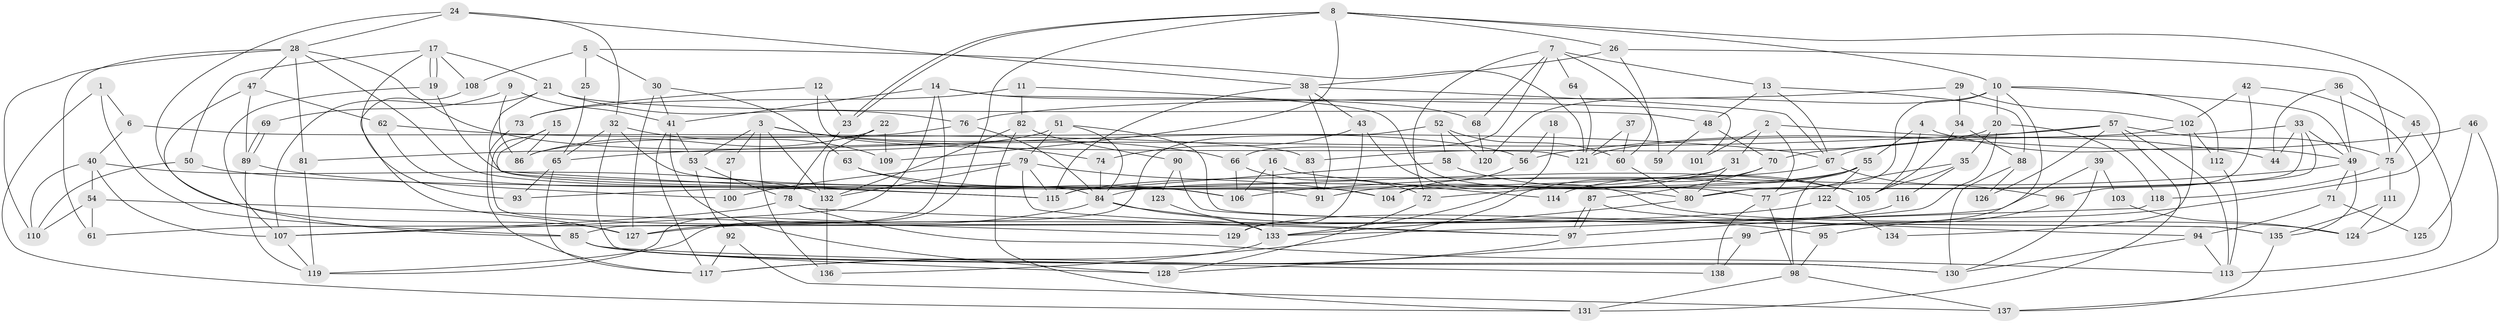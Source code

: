 // Generated by graph-tools (version 1.1) at 2025/02/03/09/25 03:02:02]
// undirected, 138 vertices, 276 edges
graph export_dot {
graph [start="1"]
  node [color=gray90,style=filled];
  1;
  2;
  3;
  4;
  5;
  6;
  7;
  8;
  9;
  10;
  11;
  12;
  13;
  14;
  15;
  16;
  17;
  18;
  19;
  20;
  21;
  22;
  23;
  24;
  25;
  26;
  27;
  28;
  29;
  30;
  31;
  32;
  33;
  34;
  35;
  36;
  37;
  38;
  39;
  40;
  41;
  42;
  43;
  44;
  45;
  46;
  47;
  48;
  49;
  50;
  51;
  52;
  53;
  54;
  55;
  56;
  57;
  58;
  59;
  60;
  61;
  62;
  63;
  64;
  65;
  66;
  67;
  68;
  69;
  70;
  71;
  72;
  73;
  74;
  75;
  76;
  77;
  78;
  79;
  80;
  81;
  82;
  83;
  84;
  85;
  86;
  87;
  88;
  89;
  90;
  91;
  92;
  93;
  94;
  95;
  96;
  97;
  98;
  99;
  100;
  101;
  102;
  103;
  104;
  105;
  106;
  107;
  108;
  109;
  110;
  111;
  112;
  113;
  114;
  115;
  116;
  117;
  118;
  119;
  120;
  121;
  122;
  123;
  124;
  125;
  126;
  127;
  128;
  129;
  130;
  131;
  132;
  133;
  134;
  135;
  136;
  137;
  138;
  1 -- 85;
  1 -- 6;
  1 -- 131;
  2 -- 44;
  2 -- 77;
  2 -- 31;
  2 -- 101;
  3 -- 136;
  3 -- 53;
  3 -- 27;
  3 -- 66;
  3 -- 74;
  3 -- 132;
  4 -- 49;
  4 -- 55;
  4 -- 105;
  5 -- 108;
  5 -- 30;
  5 -- 25;
  5 -- 121;
  6 -- 40;
  6 -- 83;
  7 -- 13;
  7 -- 66;
  7 -- 59;
  7 -- 64;
  7 -- 68;
  7 -- 72;
  8 -- 10;
  8 -- 23;
  8 -- 23;
  8 -- 26;
  8 -- 95;
  8 -- 109;
  8 -- 119;
  9 -- 41;
  9 -- 86;
  9 -- 69;
  10 -- 99;
  10 -- 80;
  10 -- 20;
  10 -- 49;
  10 -- 112;
  10 -- 120;
  11 -- 82;
  11 -- 77;
  11 -- 73;
  12 -- 23;
  12 -- 73;
  12 -- 121;
  13 -- 67;
  13 -- 88;
  13 -- 48;
  14 -- 107;
  14 -- 41;
  14 -- 68;
  14 -- 85;
  14 -- 101;
  15 -- 115;
  15 -- 133;
  15 -- 86;
  16 -- 133;
  16 -- 106;
  16 -- 114;
  17 -- 21;
  17 -- 19;
  17 -- 19;
  17 -- 50;
  17 -- 93;
  17 -- 108;
  18 -- 56;
  18 -- 133;
  19 -- 80;
  19 -- 107;
  20 -- 97;
  20 -- 35;
  20 -- 83;
  20 -- 118;
  21 -- 91;
  21 -- 107;
  21 -- 48;
  21 -- 76;
  22 -- 86;
  22 -- 132;
  22 -- 109;
  23 -- 78;
  24 -- 32;
  24 -- 28;
  24 -- 38;
  24 -- 127;
  25 -- 65;
  26 -- 60;
  26 -- 38;
  26 -- 75;
  27 -- 100;
  28 -- 110;
  28 -- 47;
  28 -- 56;
  28 -- 61;
  28 -- 81;
  28 -- 106;
  29 -- 76;
  29 -- 102;
  29 -- 34;
  30 -- 41;
  30 -- 127;
  30 -- 63;
  31 -- 80;
  31 -- 91;
  31 -- 93;
  32 -- 109;
  32 -- 104;
  32 -- 65;
  32 -- 130;
  33 -- 49;
  33 -- 67;
  33 -- 44;
  33 -- 80;
  33 -- 104;
  34 -- 105;
  34 -- 88;
  35 -- 105;
  35 -- 77;
  35 -- 116;
  36 -- 49;
  36 -- 45;
  36 -- 44;
  37 -- 60;
  37 -- 121;
  38 -- 43;
  38 -- 67;
  38 -- 91;
  38 -- 115;
  39 -- 130;
  39 -- 61;
  39 -- 103;
  40 -- 132;
  40 -- 107;
  40 -- 54;
  40 -- 110;
  41 -- 128;
  41 -- 117;
  41 -- 53;
  42 -- 96;
  42 -- 102;
  42 -- 124;
  43 -- 74;
  43 -- 124;
  43 -- 129;
  45 -- 75;
  45 -- 113;
  46 -- 137;
  46 -- 56;
  46 -- 125;
  47 -- 89;
  47 -- 62;
  47 -- 85;
  48 -- 59;
  48 -- 70;
  49 -- 135;
  49 -- 71;
  49 -- 106;
  50 -- 115;
  50 -- 110;
  51 -- 81;
  51 -- 135;
  51 -- 79;
  51 -- 84;
  52 -- 58;
  52 -- 120;
  52 -- 60;
  52 -- 119;
  53 -- 78;
  53 -- 92;
  54 -- 110;
  54 -- 61;
  54 -- 129;
  55 -- 72;
  55 -- 98;
  55 -- 84;
  55 -- 114;
  55 -- 122;
  56 -- 104;
  57 -- 70;
  57 -- 65;
  57 -- 75;
  57 -- 113;
  57 -- 126;
  57 -- 131;
  58 -- 115;
  58 -- 105;
  60 -- 80;
  62 -- 84;
  62 -- 67;
  63 -- 106;
  63 -- 105;
  64 -- 121;
  65 -- 93;
  65 -- 117;
  66 -- 106;
  66 -- 72;
  67 -- 115;
  67 -- 96;
  68 -- 120;
  69 -- 89;
  69 -- 89;
  70 -- 87;
  70 -- 117;
  71 -- 94;
  71 -- 125;
  72 -- 128;
  73 -- 117;
  74 -- 84;
  75 -- 111;
  75 -- 118;
  76 -- 84;
  76 -- 86;
  77 -- 98;
  77 -- 138;
  78 -- 97;
  78 -- 107;
  78 -- 113;
  79 -- 97;
  79 -- 100;
  79 -- 104;
  79 -- 115;
  79 -- 132;
  80 -- 133;
  81 -- 119;
  82 -- 131;
  82 -- 132;
  82 -- 90;
  83 -- 91;
  84 -- 95;
  84 -- 127;
  84 -- 133;
  85 -- 128;
  85 -- 130;
  85 -- 138;
  87 -- 94;
  87 -- 97;
  87 -- 97;
  88 -- 130;
  88 -- 126;
  89 -- 119;
  89 -- 100;
  90 -- 135;
  90 -- 123;
  92 -- 117;
  92 -- 137;
  94 -- 113;
  94 -- 130;
  95 -- 98;
  96 -- 99;
  97 -- 117;
  98 -- 131;
  98 -- 137;
  99 -- 138;
  99 -- 128;
  102 -- 112;
  102 -- 121;
  102 -- 134;
  103 -- 124;
  107 -- 119;
  108 -- 127;
  111 -- 124;
  111 -- 135;
  112 -- 113;
  116 -- 129;
  118 -- 133;
  122 -- 127;
  122 -- 134;
  123 -- 133;
  132 -- 136;
  133 -- 136;
  135 -- 137;
}
